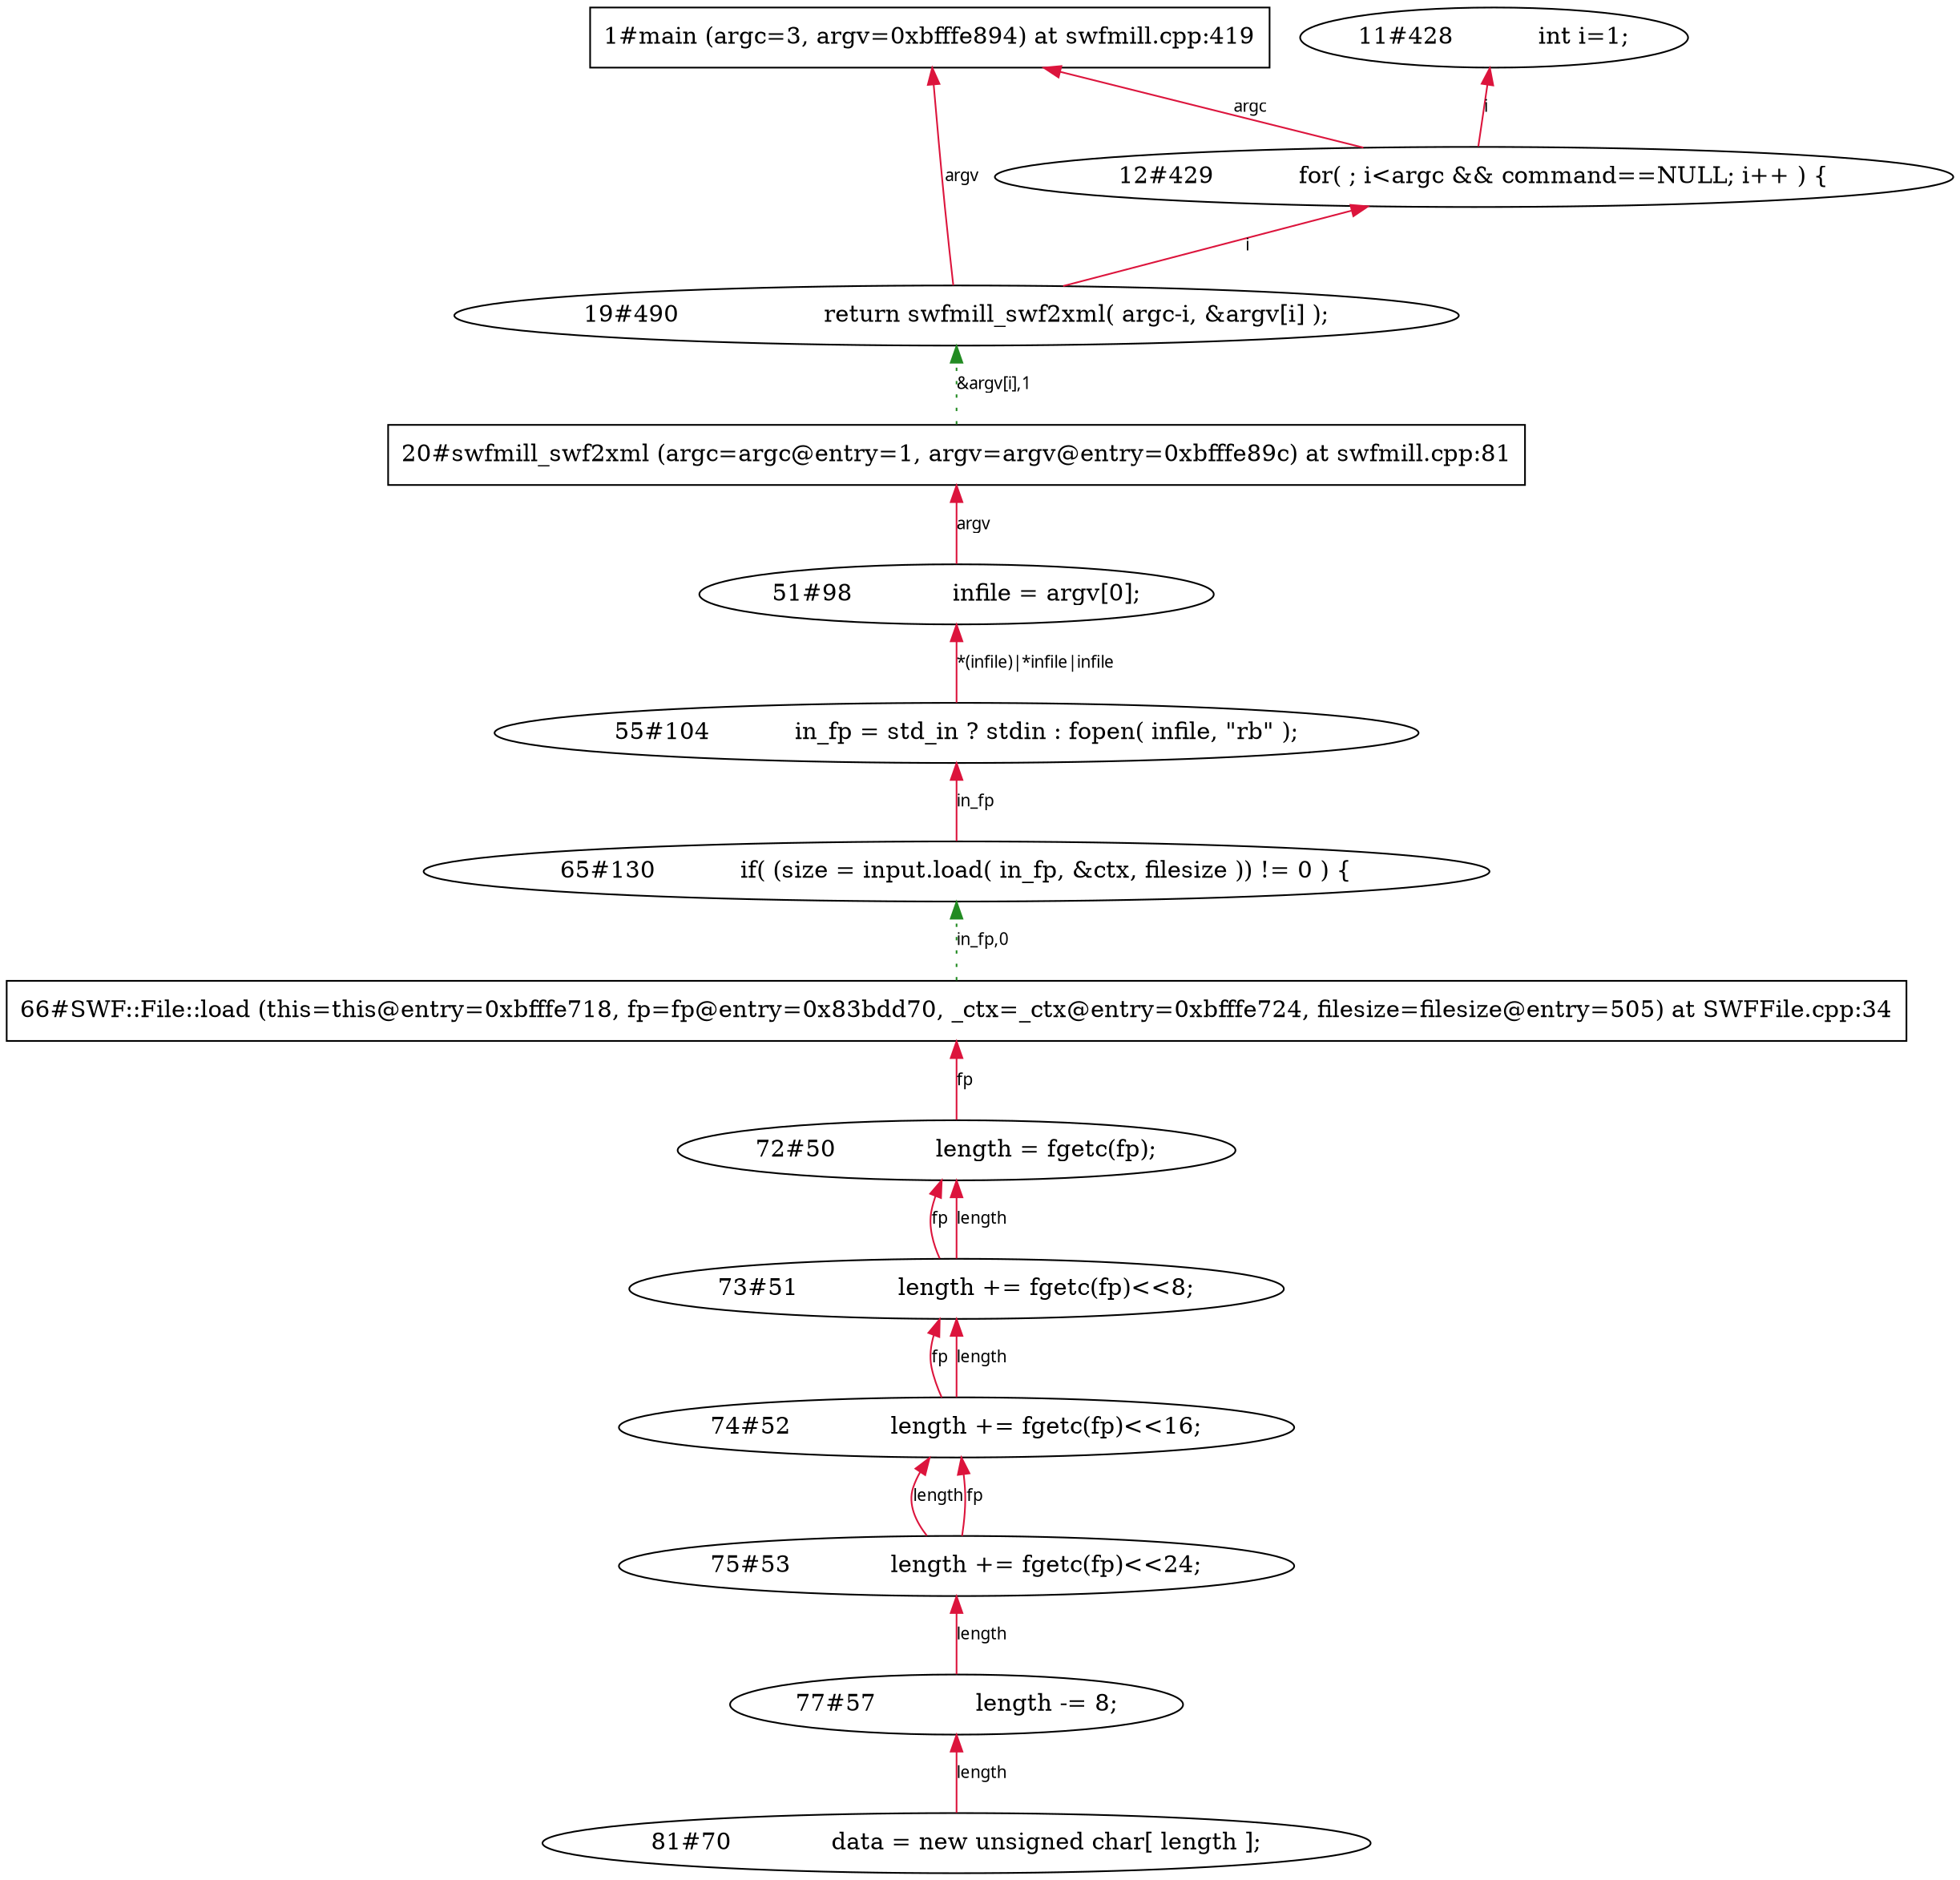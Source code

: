 digraph tiantgraph{
rankdir="BT";
"65#130		if( (size = input.load( in_fp, &ctx, filesize )) != 0 ) \{";
"66#SWF::File::load (this=this@entry=0xbfffe718, fp=fp@entry=0x83bdd70, _ctx=_ctx@entry=0xbfffe724, filesize=filesize@entry=505) at SWFFile.cpp:34"[shape="record"];
"1#main (argc=3, argv=0xbfffe894) at swfmill.cpp:419"[shape="record"];
"72#50		length = fgetc(fp);";
"73#51		length += fgetc(fp)<<8;";
"74#52		length += fgetc(fp)<<16;";
"75#53		length += fgetc(fp)<<24;";
"12#429		for( ; i<argc && command==NULL; i++ ) \{";
"77#57		length -= 8;";
"19#490			return swfmill_swf2xml( argc-i, &argv[i] );";
"81#70		data = new unsigned char[ length ];";
"51#98		infile = argv[0];";
"20#swfmill_swf2xml (argc=argc@entry=1, argv=argv@entry=0xbfffe89c) at swfmill.cpp:81"[shape="record"];
"55#104		in_fp = std_in ? stdin : fopen( infile, \"rb\" );";
"11#428		int i=1;";
edge [fontname = "Verdana", fontsize = 10, color="crimson", style="solid"];
"65#130		if( (size = input.load( in_fp, &ctx, filesize )) != 0 ) \{"->"55#104		in_fp = std_in ? stdin : fopen( infile, \"rb\" );"[label="in_fp"];
"72#50		length = fgetc(fp);"->"66#SWF::File::load (this=this@entry=0xbfffe718, fp=fp@entry=0x83bdd70, _ctx=_ctx@entry=0xbfffe724, filesize=filesize@entry=505) at SWFFile.cpp:34"[label="fp"];
"73#51		length += fgetc(fp)<<8;"->"72#50		length = fgetc(fp);"[label="fp"];
"73#51		length += fgetc(fp)<<8;"->"72#50		length = fgetc(fp);"[label="length"];
"74#52		length += fgetc(fp)<<16;"->"73#51		length += fgetc(fp)<<8;"[label="fp"];
"74#52		length += fgetc(fp)<<16;"->"73#51		length += fgetc(fp)<<8;"[label="length"];
"75#53		length += fgetc(fp)<<24;"->"74#52		length += fgetc(fp)<<16;"[label="length"];
"75#53		length += fgetc(fp)<<24;"->"74#52		length += fgetc(fp)<<16;"[label="fp"];
"12#429		for( ; i<argc && command==NULL; i++ ) \{"->"11#428		int i=1;"[label="i"];
"12#429		for( ; i<argc && command==NULL; i++ ) \{"->"1#main (argc=3, argv=0xbfffe894) at swfmill.cpp:419"[label="argc"];
"77#57		length -= 8;"->"75#53		length += fgetc(fp)<<24;"[label="length"];
"19#490			return swfmill_swf2xml( argc-i, &argv[i] );"->"12#429		for( ; i<argc && command==NULL; i++ ) \{"[label="i"];
"19#490			return swfmill_swf2xml( argc-i, &argv[i] );"->"1#main (argc=3, argv=0xbfffe894) at swfmill.cpp:419"[label="argv"];
"81#70		data = new unsigned char[ length ];"->"77#57		length -= 8;"[label="length"];
"51#98		infile = argv[0];"->"20#swfmill_swf2xml (argc=argc@entry=1, argv=argv@entry=0xbfffe89c) at swfmill.cpp:81"[label="argv"];
"55#104		in_fp = std_in ? stdin : fopen( infile, \"rb\" );"->"51#98		infile = argv[0];"[label="*(infile)|*infile|infile"];
"66#SWF::File::load (this=this@entry=0xbfffe718, fp=fp@entry=0x83bdd70, _ctx=_ctx@entry=0xbfffe724, filesize=filesize@entry=505) at SWFFile.cpp:34"->"65#130		if( (size = input.load( in_fp, &ctx, filesize )) != 0 ) \{"[label="in_fp,0",style="dotted", color="forestgreen"];
"20#swfmill_swf2xml (argc=argc@entry=1, argv=argv@entry=0xbfffe89c) at swfmill.cpp:81"->"19#490			return swfmill_swf2xml( argc-i, &argv[i] );"[label="&argv[i],1",style="dotted", color="forestgreen"];
}